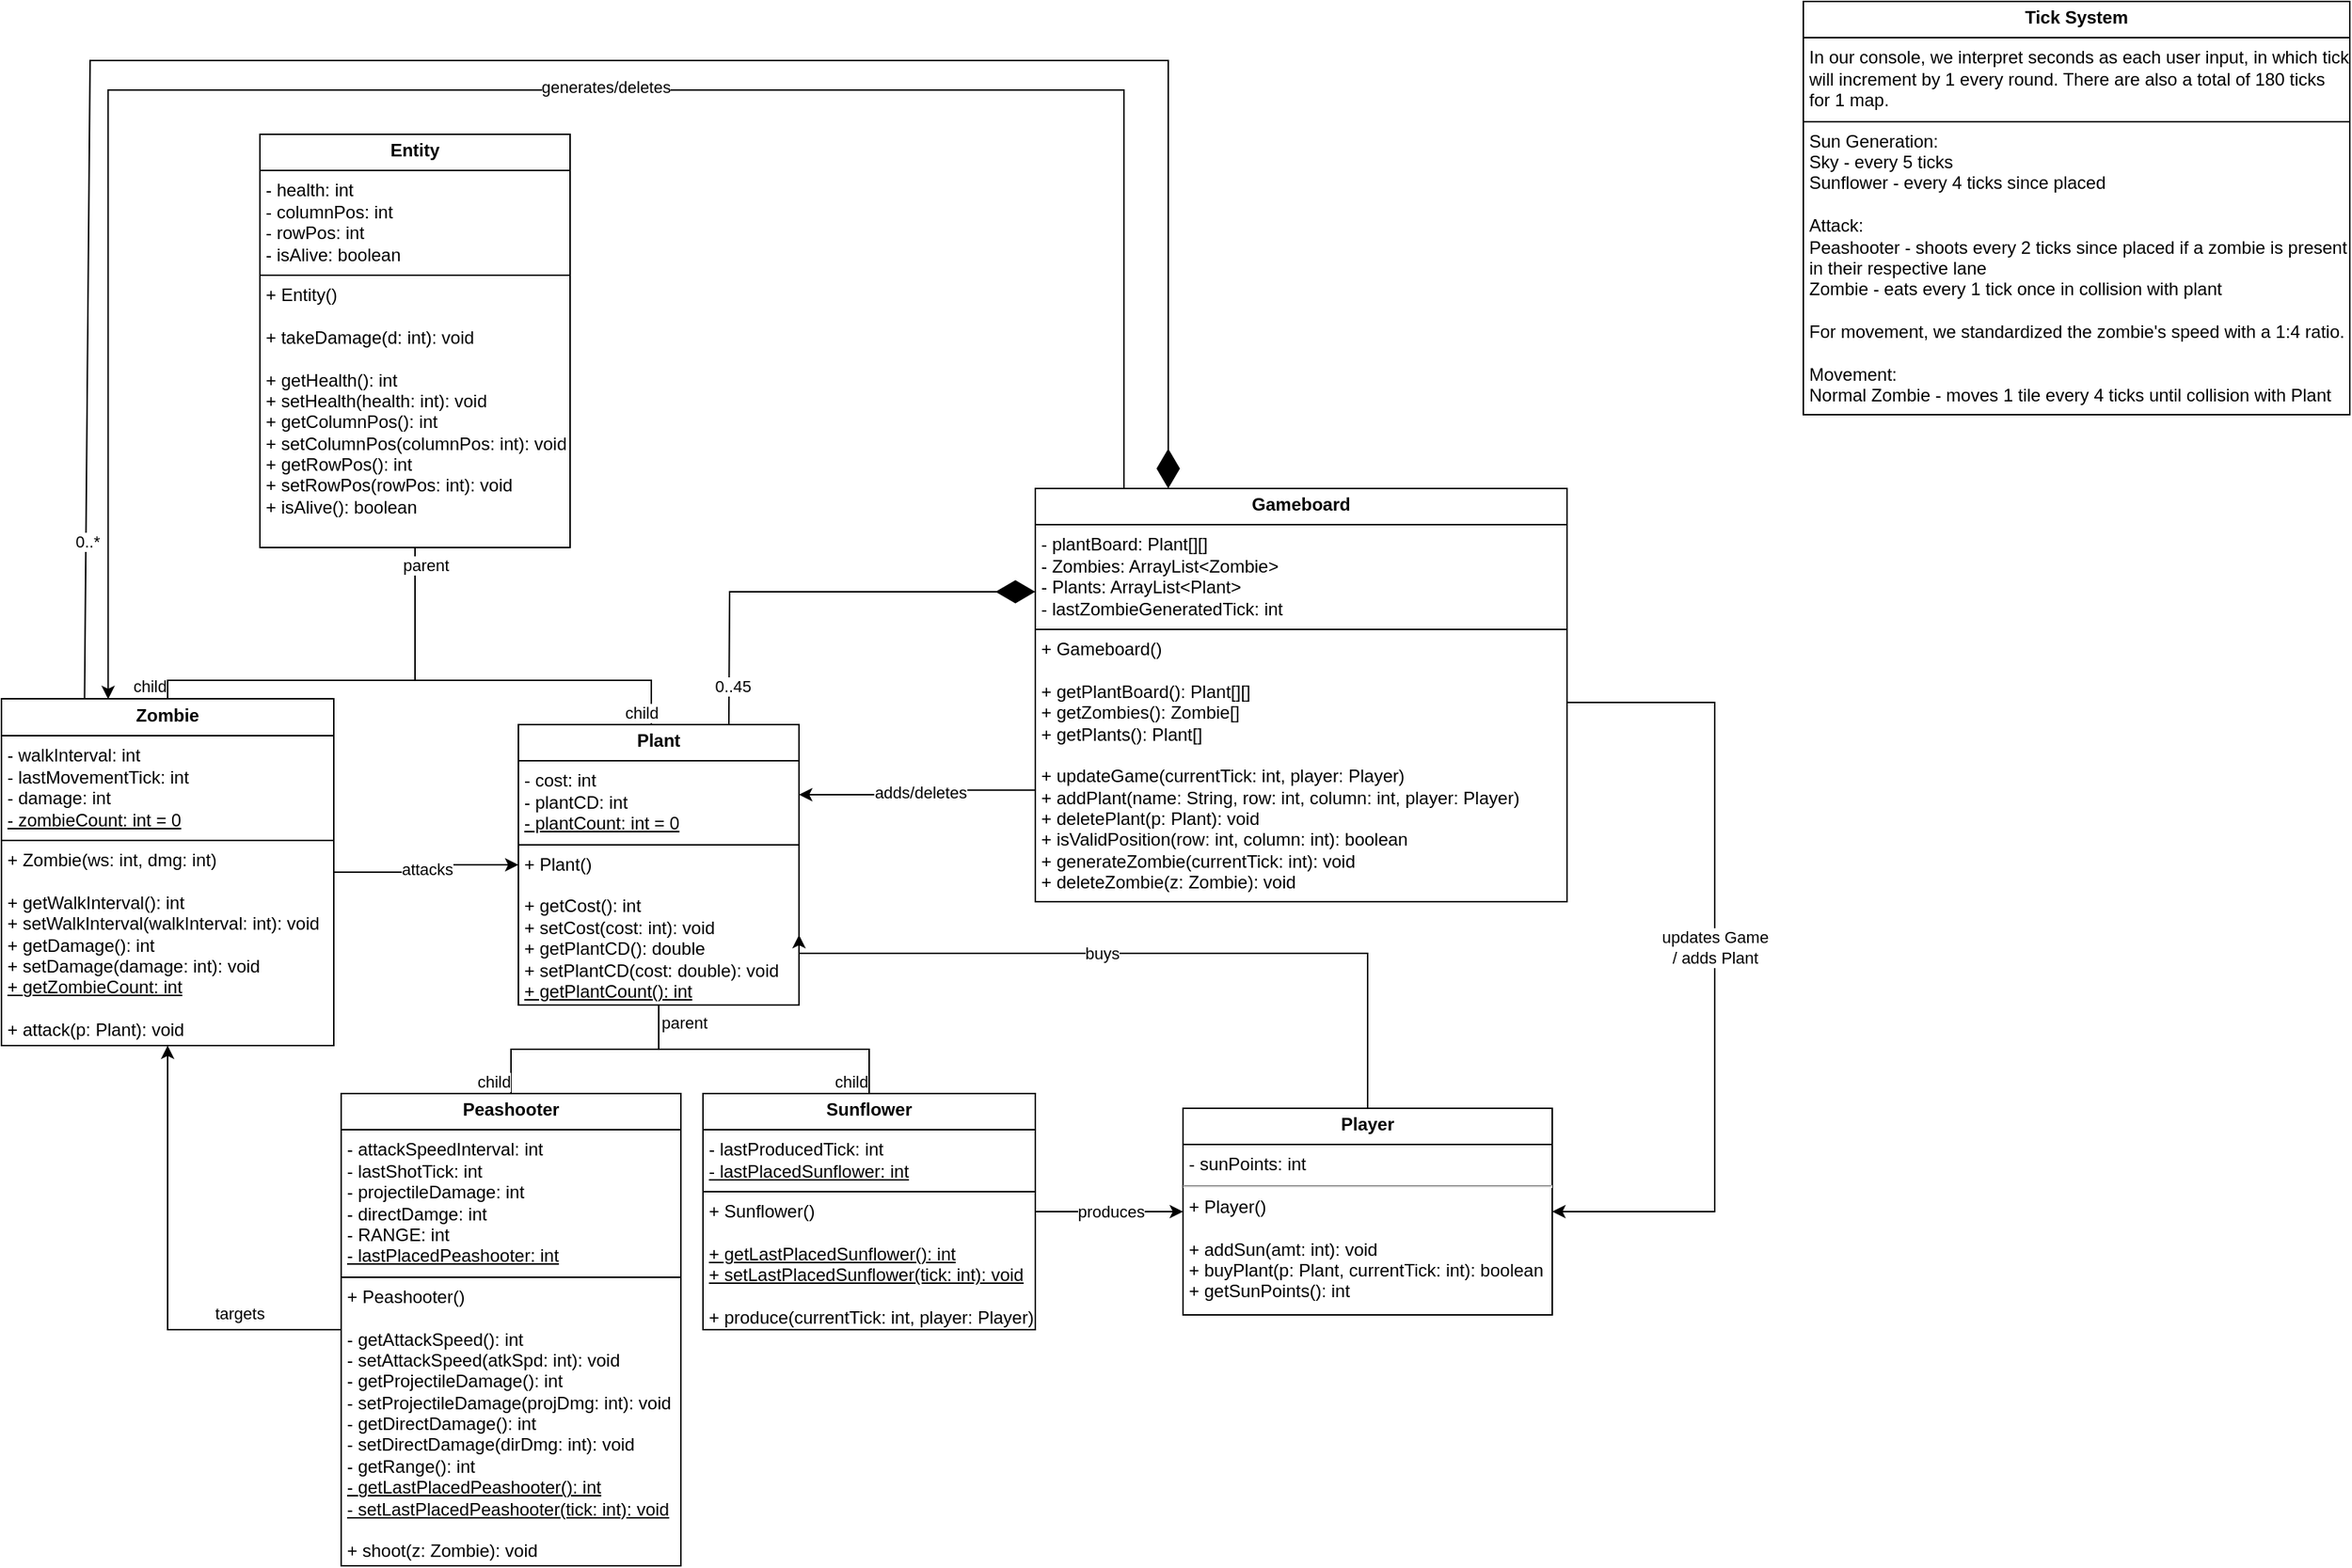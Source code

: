 <mxfile version="27.1.6">
  <diagram name="Page-1" id="AuNc6BZO7mdUp554OBDK">
    <mxGraphModel dx="910" dy="617" grid="1" gridSize="10" guides="1" tooltips="1" connect="1" arrows="1" fold="1" page="1" pageScale="1" pageWidth="850" pageHeight="1100" math="0" shadow="0">
      <root>
        <mxCell id="0" />
        <mxCell id="1" parent="0" />
        <mxCell id="_mTOTLMzt6c6n2JIkeBS-13" style="edgeStyle=orthogonalEdgeStyle;rounded=0;orthogonalLoop=1;jettySize=auto;html=1;" parent="1" source="D2L2RN3ftPsfoAhuBLj_-5" target="D2L2RN3ftPsfoAhuBLj_-6" edge="1">
          <mxGeometry relative="1" as="geometry" />
        </mxCell>
        <mxCell id="_mTOTLMzt6c6n2JIkeBS-14" value="attacks" style="edgeLabel;html=1;align=center;verticalAlign=middle;resizable=0;points=[];" parent="_mTOTLMzt6c6n2JIkeBS-13" vertex="1" connectable="0">
          <mxGeometry x="-0.001" relative="1" as="geometry">
            <mxPoint as="offset" />
          </mxGeometry>
        </mxCell>
        <mxCell id="D2L2RN3ftPsfoAhuBLj_-5" value="&lt;p style=&quot;margin:0px;margin-top:4px;text-align:center;&quot;&gt;&lt;b&gt;Zombie&lt;/b&gt;&lt;/p&gt;&lt;hr size=&quot;1&quot; style=&quot;border-style:solid;&quot;&gt;&lt;p style=&quot;margin:0px;margin-left:4px;&quot;&gt;- walkInterval: int&lt;/p&gt;&lt;p style=&quot;margin:0px;margin-left:4px;&quot;&gt;- lastMovementTick: int&lt;/p&gt;&lt;p style=&quot;margin:0px;margin-left:4px;&quot;&gt;- damage: int&lt;/p&gt;&lt;p style=&quot;margin:0px;margin-left:4px;&quot;&gt;&lt;u&gt;- zombieCount: int = 0&lt;/u&gt;&lt;/p&gt;&lt;hr size=&quot;1&quot; style=&quot;border-style:solid;&quot;&gt;&lt;p style=&quot;margin:0px;margin-left:4px;&quot;&gt;+ Zombie(ws: int, dmg: int)&lt;/p&gt;&lt;p style=&quot;margin:0px;margin-left:4px;&quot;&gt;&lt;br&gt;&lt;/p&gt;&lt;p style=&quot;margin:0px;margin-left:4px;&quot;&gt;+ getWalkInterval(): int&lt;/p&gt;&lt;p style=&quot;margin:0px;margin-left:4px;&quot;&gt;+ setWalkInterval(walkInterval: int): void&lt;/p&gt;&lt;p style=&quot;margin: 0px 0px 0px 4px;&quot;&gt;+ getDamage(): int&lt;/p&gt;&lt;p style=&quot;margin: 0px 0px 0px 4px;&quot;&gt;+ setDamage(damage: int): void&lt;/p&gt;&lt;p style=&quot;margin: 0px 0px 0px 4px;&quot;&gt;&lt;u&gt;+ getZombieCount: int&lt;/u&gt;&lt;br&gt;&lt;/p&gt;&lt;p style=&quot;margin: 0px 0px 0px 4px;&quot;&gt;&lt;br&gt;&lt;/p&gt;&lt;p style=&quot;margin: 0px 0px 0px 4px;&quot;&gt;+ attack(p: Plant): void&lt;/p&gt;" style="verticalAlign=top;align=left;overflow=fill;html=1;whiteSpace=wrap;" parent="1" vertex="1">
          <mxGeometry x="240" y="512.5" width="225" height="235" as="geometry" />
        </mxCell>
        <mxCell id="D2L2RN3ftPsfoAhuBLj_-6" value="&lt;p style=&quot;margin:0px;margin-top:4px;text-align:center;&quot;&gt;&lt;b&gt;Plant&lt;/b&gt;&lt;/p&gt;&lt;hr size=&quot;1&quot; style=&quot;border-style:solid;&quot;&gt;&lt;p style=&quot;margin:0px;margin-left:4px;&quot;&gt;- cost: int&lt;/p&gt;&lt;p style=&quot;margin:0px;margin-left:4px;&quot;&gt;- plantCD: int&lt;/p&gt;&lt;p style=&quot;margin:0px;margin-left:4px;&quot;&gt;&lt;u&gt;- plantCount: int = 0&lt;/u&gt;&lt;/p&gt;&lt;hr size=&quot;1&quot; style=&quot;border-style:solid;&quot;&gt;&lt;p style=&quot;margin:0px;margin-left:4px;&quot;&gt;+ Plant()&lt;/p&gt;&lt;p style=&quot;margin:0px;margin-left:4px;&quot;&gt;&lt;br&gt;&lt;/p&gt;&lt;p style=&quot;margin:0px;margin-left:4px;&quot;&gt;+ getCost(): int&lt;/p&gt;&lt;p style=&quot;margin:0px;margin-left:4px;&quot;&gt;+ setCost(cost: int): void&lt;/p&gt;&lt;p style=&quot;margin: 0px 0px 0px 4px;&quot;&gt;+ getPlantCD(): double&lt;/p&gt;&lt;p style=&quot;margin: 0px 0px 0px 4px;&quot;&gt;+ setPlantCD(cost: double): void&lt;/p&gt;&lt;p style=&quot;margin: 0px 0px 0px 4px;&quot;&gt;&lt;u&gt;+ getPlantCount(): int&lt;/u&gt;&lt;/p&gt;" style="verticalAlign=top;align=left;overflow=fill;html=1;whiteSpace=wrap;" parent="1" vertex="1">
          <mxGeometry x="590" y="530" width="190" height="190" as="geometry" />
        </mxCell>
        <mxCell id="_mTOTLMzt6c6n2JIkeBS-1" style="edgeStyle=orthogonalEdgeStyle;rounded=0;orthogonalLoop=1;jettySize=auto;html=1;" parent="1" source="D2L2RN3ftPsfoAhuBLj_-7" target="D2L2RN3ftPsfoAhuBLj_-12" edge="1">
          <mxGeometry relative="1" as="geometry" />
        </mxCell>
        <mxCell id="_mTOTLMzt6c6n2JIkeBS-2" value="produces" style="edgeLabel;html=1;align=center;verticalAlign=middle;resizable=0;points=[];" parent="_mTOTLMzt6c6n2JIkeBS-1" vertex="1" connectable="0">
          <mxGeometry x="0.008" y="2" relative="1" as="geometry">
            <mxPoint y="2" as="offset" />
          </mxGeometry>
        </mxCell>
        <mxCell id="D2L2RN3ftPsfoAhuBLj_-7" value="&lt;p style=&quot;margin:0px;margin-top:4px;text-align:center;&quot;&gt;&lt;b&gt;Sunflower&lt;/b&gt;&lt;/p&gt;&lt;hr size=&quot;1&quot; style=&quot;border-style:solid;&quot;&gt;&lt;p style=&quot;margin:0px;margin-left:4px;&quot;&gt;- lastProducedTick: int&lt;/p&gt;&lt;p style=&quot;margin:0px;margin-left:4px;&quot;&gt;&lt;u&gt;- lastPlacedSunflower: int&lt;/u&gt;&lt;/p&gt;&lt;hr size=&quot;1&quot; style=&quot;border-style:solid;&quot;&gt;&lt;p style=&quot;margin:0px;margin-left:4px;&quot;&gt;+ Sunflower()&lt;/p&gt;&lt;p style=&quot;margin:0px;margin-left:4px;&quot;&gt;&lt;br&gt;&lt;/p&gt;&lt;p style=&quot;margin:0px;margin-left:4px;&quot;&gt;&lt;u&gt;+ getLastPlacedSunflower(): int&lt;/u&gt;&lt;/p&gt;&lt;p style=&quot;margin:0px;margin-left:4px;&quot;&gt;&lt;u&gt;+ setLastPlacedSunflower(tick: int): void&lt;/u&gt;&lt;/p&gt;&lt;p style=&quot;margin:0px;margin-left:4px;&quot;&gt;&lt;br&gt;&lt;/p&gt;&lt;p style=&quot;margin:0px;margin-left:4px;&quot;&gt;+ produce(currentTick: int, player: Player)&lt;/p&gt;&lt;p style=&quot;margin:0px;margin-left:4px;&quot;&gt;&lt;br&gt;&lt;/p&gt;&lt;p style=&quot;margin:0px;margin-left:4px;&quot;&gt;&lt;br&gt;&lt;/p&gt;" style="verticalAlign=top;align=left;overflow=fill;html=1;whiteSpace=wrap;" parent="1" vertex="1">
          <mxGeometry x="715" y="780" width="225" height="160" as="geometry" />
        </mxCell>
        <mxCell id="D2L2RN3ftPsfoAhuBLj_-8" value="&lt;p style=&quot;margin:0px;margin-top:4px;text-align:center;&quot;&gt;&lt;b&gt;Entity&lt;/b&gt;&lt;/p&gt;&lt;hr size=&quot;1&quot; style=&quot;border-style:solid;&quot;&gt;&lt;p style=&quot;margin:0px;margin-left:4px;&quot;&gt;- health: int&lt;/p&gt;&lt;p style=&quot;margin:0px;margin-left:4px;&quot;&gt;- columnPos: int&lt;/p&gt;&lt;p style=&quot;margin:0px;margin-left:4px;&quot;&gt;- rowPos: int&lt;/p&gt;&lt;p style=&quot;margin:0px;margin-left:4px;&quot;&gt;- isAlive: boolean&lt;/p&gt;&lt;hr size=&quot;1&quot; style=&quot;border-style:solid;&quot;&gt;&lt;p style=&quot;margin:0px;margin-left:4px;&quot;&gt;+ Entity()&lt;/p&gt;&lt;p style=&quot;margin:0px;margin-left:4px;&quot;&gt;&lt;br&gt;&lt;/p&gt;&lt;p style=&quot;margin:0px;margin-left:4px;&quot;&gt;+ takeDamage(d: int): void&lt;/p&gt;&lt;p style=&quot;margin:0px;margin-left:4px;&quot;&gt;&lt;br&gt;&lt;/p&gt;&lt;p style=&quot;margin:0px;margin-left:4px;&quot;&gt;+ getHealth(): int&lt;/p&gt;&lt;p style=&quot;margin:0px;margin-left:4px;&quot;&gt;+ setHealth(health: int): void&lt;/p&gt;&lt;p style=&quot;margin: 0px 0px 0px 4px;&quot;&gt;+ getColumnPos(): int&lt;/p&gt;&lt;p style=&quot;margin: 0px 0px 0px 4px;&quot;&gt;+ setColumnPos(columnPos: int): void&lt;/p&gt;&lt;p style=&quot;margin: 0px 0px 0px 4px;&quot;&gt;+ getRowPos(): int&lt;/p&gt;&lt;p style=&quot;margin: 0px 0px 0px 4px;&quot;&gt;+ setRowPos(rowPos: int): void&lt;/p&gt;&lt;p style=&quot;margin: 0px 0px 0px 4px;&quot;&gt;+ isAlive(): boolean&lt;/p&gt;" style="verticalAlign=top;align=left;overflow=fill;html=1;whiteSpace=wrap;" parent="1" vertex="1">
          <mxGeometry x="415" y="130" width="210" height="280" as="geometry" />
        </mxCell>
        <mxCell id="D2L2RN3ftPsfoAhuBLj_-9" style="edgeStyle=orthogonalEdgeStyle;rounded=0;orthogonalLoop=1;jettySize=auto;html=1;entryX=0.5;entryY=1;entryDx=0;entryDy=0;" parent="1" source="D2L2RN3ftPsfoAhuBLj_-11" target="D2L2RN3ftPsfoAhuBLj_-5" edge="1">
          <mxGeometry relative="1" as="geometry">
            <mxPoint x="368" y="680" as="targetPoint" />
          </mxGeometry>
        </mxCell>
        <mxCell id="D2L2RN3ftPsfoAhuBLj_-10" value="targets" style="edgeLabel;html=1;align=center;verticalAlign=middle;resizable=0;points=[];" parent="D2L2RN3ftPsfoAhuBLj_-9" connectable="0" vertex="1">
          <mxGeometry x="-0.031" y="-1" relative="1" as="geometry">
            <mxPoint x="47" y="21" as="offset" />
          </mxGeometry>
        </mxCell>
        <mxCell id="D2L2RN3ftPsfoAhuBLj_-11" value="&lt;p style=&quot;margin:0px;margin-top:4px;text-align:center;&quot;&gt;&lt;b&gt;Peashooter&lt;/b&gt;&lt;/p&gt;&lt;hr size=&quot;1&quot; style=&quot;border-style:solid;&quot;&gt;&lt;p style=&quot;margin:0px;margin-left:4px;&quot;&gt;- attackSpeedInterval: int&lt;/p&gt;&lt;p style=&quot;margin:0px;margin-left:4px;&quot;&gt;- lastShotTick: int&lt;/p&gt;&lt;p style=&quot;margin:0px;margin-left:4px;&quot;&gt;- projectileDamage: int&lt;/p&gt;&lt;p style=&quot;margin:0px;margin-left:4px;&quot;&gt;- directDamge: int&lt;/p&gt;&lt;p style=&quot;margin:0px;margin-left:4px;&quot;&gt;- RANGE: int&lt;/p&gt;&lt;p style=&quot;margin:0px;margin-left:4px;&quot;&gt;&lt;u&gt;- lastPlacedPeashooter: int&lt;/u&gt;&lt;/p&gt;&lt;hr size=&quot;1&quot; style=&quot;border-style:solid;&quot;&gt;&lt;p style=&quot;margin:0px;margin-left:4px;&quot;&gt;+ Peashooter()&lt;/p&gt;&lt;p style=&quot;margin:0px;margin-left:4px;&quot;&gt;&lt;br&gt;&lt;/p&gt;&lt;p style=&quot;margin: 0px 0px 0px 4px;&quot;&gt;- getAttackSpeed(): int&lt;/p&gt;&lt;p style=&quot;margin: 0px 0px 0px 4px;&quot;&gt;- setAttackSpeed(atkSpd: int): void&lt;/p&gt;&lt;p style=&quot;margin: 0px 0px 0px 4px;&quot;&gt;- getProjectileDamage(): int&lt;/p&gt;&lt;p style=&quot;margin: 0px 0px 0px 4px;&quot;&gt;- setProjectileDamage(projDmg: int): void&lt;/p&gt;&lt;p style=&quot;margin: 0px 0px 0px 4px;&quot;&gt;- getDirectDamage(): int&lt;/p&gt;&lt;p style=&quot;margin: 0px 0px 0px 4px;&quot;&gt;- setDirectDamage(dirDmg: int): void&lt;/p&gt;&lt;p style=&quot;margin: 0px 0px 0px 4px;&quot;&gt;&lt;span style=&quot;background-color: transparent; color: light-dark(rgb(0, 0, 0), rgb(255, 255, 255));&quot;&gt;- getRange(): int&lt;/span&gt;&lt;/p&gt;&lt;p style=&quot;margin: 0px 0px 0px 4px;&quot;&gt;&lt;span style=&quot;background-color: transparent; color: light-dark(rgb(0, 0, 0), rgb(255, 255, 255));&quot;&gt;&lt;u&gt;- getLastPlacedPeashooter(): int&lt;/u&gt;&lt;/span&gt;&lt;/p&gt;&lt;p style=&quot;margin: 0px 0px 0px 4px;&quot;&gt;&lt;u&gt;- setLastPlacedPeashooter(tick: int): void&lt;/u&gt;&lt;span style=&quot;background-color: transparent; color: light-dark(rgb(0, 0, 0), rgb(255, 255, 255));&quot;&gt;&lt;br&gt;&lt;/span&gt;&lt;/p&gt;&lt;p style=&quot;margin: 0px 0px 0px 4px;&quot;&gt;&lt;span style=&quot;background-color: transparent; color: light-dark(rgb(0, 0, 0), rgb(255, 255, 255));&quot;&gt;&lt;br&gt;&lt;/span&gt;&lt;/p&gt;&lt;p style=&quot;margin: 0px 0px 0px 4px;&quot;&gt;+ shoot(z: Zombie): void&lt;/p&gt;" style="verticalAlign=top;align=left;overflow=fill;html=1;whiteSpace=wrap;" parent="1" vertex="1">
          <mxGeometry x="470" y="780" width="230" height="320" as="geometry" />
        </mxCell>
        <mxCell id="_mTOTLMzt6c6n2JIkeBS-3" style="edgeStyle=orthogonalEdgeStyle;rounded=0;orthogonalLoop=1;jettySize=auto;html=1;exitX=1;exitY=0.5;exitDx=0;exitDy=0;entryX=1;entryY=0.5;entryDx=0;entryDy=0;" parent="1" source="D2L2RN3ftPsfoAhuBLj_-25" target="D2L2RN3ftPsfoAhuBLj_-12" edge="1">
          <mxGeometry relative="1" as="geometry">
            <mxPoint x="1330" y="620" as="targetPoint" />
            <Array as="points">
              <mxPoint x="1300" y="515" />
              <mxPoint x="1400" y="515" />
              <mxPoint x="1400" y="860" />
            </Array>
          </mxGeometry>
        </mxCell>
        <mxCell id="_mTOTLMzt6c6n2JIkeBS-4" value="updates Game&lt;div&gt;/ adds Plant&lt;/div&gt;" style="edgeLabel;html=1;align=center;verticalAlign=middle;resizable=0;points=[];" parent="_mTOTLMzt6c6n2JIkeBS-3" vertex="1" connectable="0">
          <mxGeometry x="-0.43" y="4" relative="1" as="geometry">
            <mxPoint x="-4" y="111" as="offset" />
          </mxGeometry>
        </mxCell>
        <mxCell id="_mTOTLMzt6c6n2JIkeBS-5" style="edgeStyle=orthogonalEdgeStyle;rounded=0;orthogonalLoop=1;jettySize=auto;html=1;entryX=1;entryY=0.75;entryDx=0;entryDy=0;exitX=0.5;exitY=0;exitDx=0;exitDy=0;" parent="1" source="D2L2RN3ftPsfoAhuBLj_-12" target="D2L2RN3ftPsfoAhuBLj_-6" edge="1">
          <mxGeometry relative="1" as="geometry">
            <mxPoint x="810" y="640" as="targetPoint" />
            <Array as="points">
              <mxPoint x="1165" y="685" />
            </Array>
          </mxGeometry>
        </mxCell>
        <mxCell id="_mTOTLMzt6c6n2JIkeBS-6" value="buys" style="edgeLabel;html=1;align=center;verticalAlign=middle;resizable=0;points=[];" parent="_mTOTLMzt6c6n2JIkeBS-5" vertex="1" connectable="0">
          <mxGeometry x="-0.152" y="-5" relative="1" as="geometry">
            <mxPoint x="-72" y="5" as="offset" />
          </mxGeometry>
        </mxCell>
        <mxCell id="D2L2RN3ftPsfoAhuBLj_-12" value="&lt;p style=&quot;margin:0px;margin-top:4px;text-align:center;&quot;&gt;&lt;b&gt;Player&lt;/b&gt;&lt;/p&gt;&lt;hr size=&quot;1&quot; style=&quot;border-style:solid;&quot;&gt;&lt;p style=&quot;margin:0px;margin-left:4px;&quot;&gt;&lt;span style=&quot;background-color: transparent; color: light-dark(rgb(0, 0, 0), rgb(255, 255, 255));&quot;&gt;- sunPoints: int&lt;/span&gt;&lt;/p&gt;&lt;hr&gt;&lt;p style=&quot;margin:0px;margin-left:4px;&quot;&gt;+ Player()&lt;/p&gt;&lt;p style=&quot;margin:0px;margin-left:4px;&quot;&gt;&lt;br&gt;&lt;/p&gt;&lt;p style=&quot;margin:0px;margin-left:4px;&quot;&gt;+ addSun(amt: int): void&lt;/p&gt;&lt;p style=&quot;margin:0px;margin-left:4px;&quot;&gt;+ buyPlant(p: Plant, currentTick: int): boolean&lt;/p&gt;&lt;p style=&quot;margin:0px;margin-left:4px;&quot;&gt;+ getSunPoints(): int&lt;/p&gt;&lt;p style=&quot;margin:0px;margin-left:4px;&quot;&gt;&lt;br&gt;&lt;/p&gt;" style="verticalAlign=top;align=left;overflow=fill;html=1;whiteSpace=wrap;" parent="1" vertex="1">
          <mxGeometry x="1040" y="790" width="250" height="140" as="geometry" />
        </mxCell>
        <mxCell id="D2L2RN3ftPsfoAhuBLj_-13" value="" style="endArrow=none;html=1;edgeStyle=orthogonalEdgeStyle;rounded=0;exitX=0.5;exitY=1;exitDx=0;exitDy=0;entryX=0.5;entryY=0;entryDx=0;entryDy=0;" parent="1" source="D2L2RN3ftPsfoAhuBLj_-8" target="D2L2RN3ftPsfoAhuBLj_-6" edge="1">
          <mxGeometry relative="1" as="geometry">
            <mxPoint x="555" y="484.5" as="sourcePoint" />
            <mxPoint x="715" y="484.5" as="targetPoint" />
            <Array as="points">
              <mxPoint x="520" y="500" />
              <mxPoint x="680" y="500" />
            </Array>
          </mxGeometry>
        </mxCell>
        <mxCell id="D2L2RN3ftPsfoAhuBLj_-15" value="child" style="edgeLabel;resizable=0;html=1;align=right;verticalAlign=bottom;" parent="D2L2RN3ftPsfoAhuBLj_-13" connectable="0" vertex="1">
          <mxGeometry x="1" relative="1" as="geometry" />
        </mxCell>
        <mxCell id="D2L2RN3ftPsfoAhuBLj_-16" value="" style="endArrow=none;html=1;edgeStyle=orthogonalEdgeStyle;rounded=0;exitX=0.5;exitY=1;exitDx=0;exitDy=0;entryX=0.5;entryY=0;entryDx=0;entryDy=0;" parent="1" source="D2L2RN3ftPsfoAhuBLj_-8" target="D2L2RN3ftPsfoAhuBLj_-5" edge="1">
          <mxGeometry relative="1" as="geometry">
            <mxPoint x="520" y="470" as="sourcePoint" />
            <mxPoint x="683" y="560" as="targetPoint" />
            <Array as="points">
              <mxPoint x="510" y="500" />
              <mxPoint x="368" y="500" />
            </Array>
          </mxGeometry>
        </mxCell>
        <mxCell id="D2L2RN3ftPsfoAhuBLj_-17" value="parent" style="edgeLabel;resizable=0;html=1;align=left;verticalAlign=bottom;" parent="D2L2RN3ftPsfoAhuBLj_-16" connectable="0" vertex="1">
          <mxGeometry x="-1" relative="1" as="geometry">
            <mxPoint x="-10" y="20" as="offset" />
          </mxGeometry>
        </mxCell>
        <mxCell id="D2L2RN3ftPsfoAhuBLj_-18" value="child" style="edgeLabel;resizable=0;html=1;align=right;verticalAlign=bottom;" parent="D2L2RN3ftPsfoAhuBLj_-16" connectable="0" vertex="1">
          <mxGeometry x="1" relative="1" as="geometry" />
        </mxCell>
        <mxCell id="D2L2RN3ftPsfoAhuBLj_-19" value="" style="endArrow=none;html=1;edgeStyle=orthogonalEdgeStyle;rounded=0;exitX=0.5;exitY=1;exitDx=0;exitDy=0;entryX=0.5;entryY=0;entryDx=0;entryDy=0;" parent="1" source="D2L2RN3ftPsfoAhuBLj_-6" target="D2L2RN3ftPsfoAhuBLj_-11" edge="1">
          <mxGeometry relative="1" as="geometry">
            <mxPoint x="652" y="660" as="sourcePoint" />
            <mxPoint x="510" y="750" as="targetPoint" />
          </mxGeometry>
        </mxCell>
        <mxCell id="D2L2RN3ftPsfoAhuBLj_-20" value="parent" style="edgeLabel;resizable=0;html=1;align=left;verticalAlign=bottom;" parent="D2L2RN3ftPsfoAhuBLj_-19" connectable="0" vertex="1">
          <mxGeometry x="-1" relative="1" as="geometry">
            <mxPoint y="20" as="offset" />
          </mxGeometry>
        </mxCell>
        <mxCell id="D2L2RN3ftPsfoAhuBLj_-21" value="child" style="edgeLabel;resizable=0;html=1;align=right;verticalAlign=bottom;" parent="D2L2RN3ftPsfoAhuBLj_-19" connectable="0" vertex="1">
          <mxGeometry x="1" relative="1" as="geometry" />
        </mxCell>
        <mxCell id="D2L2RN3ftPsfoAhuBLj_-22" value="" style="endArrow=none;html=1;edgeStyle=orthogonalEdgeStyle;rounded=0;exitX=0.5;exitY=1;exitDx=0;exitDy=0;entryX=0.5;entryY=0;entryDx=0;entryDy=0;" parent="1" source="D2L2RN3ftPsfoAhuBLj_-6" target="D2L2RN3ftPsfoAhuBLj_-7" edge="1">
          <mxGeometry relative="1" as="geometry">
            <mxPoint x="683" y="670" as="sourcePoint" />
            <mxPoint x="563" y="720" as="targetPoint" />
          </mxGeometry>
        </mxCell>
        <mxCell id="D2L2RN3ftPsfoAhuBLj_-24" value="child" style="edgeLabel;resizable=0;html=1;align=right;verticalAlign=bottom;" parent="D2L2RN3ftPsfoAhuBLj_-22" connectable="0" vertex="1">
          <mxGeometry x="1" relative="1" as="geometry" />
        </mxCell>
        <mxCell id="skNhSacbo6ENuIaF4UDm-2" style="edgeStyle=orthogonalEdgeStyle;rounded=0;orthogonalLoop=1;jettySize=auto;html=1;entryX=1;entryY=0.25;entryDx=0;entryDy=0;exitX=-0.001;exitY=0.73;exitDx=0;exitDy=0;exitPerimeter=0;" edge="1" parent="1" source="D2L2RN3ftPsfoAhuBLj_-25" target="D2L2RN3ftPsfoAhuBLj_-6">
          <mxGeometry relative="1" as="geometry">
            <mxPoint x="930" y="575" as="sourcePoint" />
          </mxGeometry>
        </mxCell>
        <mxCell id="skNhSacbo6ENuIaF4UDm-3" value="adds/deletes" style="edgeLabel;html=1;align=center;verticalAlign=middle;resizable=0;points=[];" vertex="1" connectable="0" parent="skNhSacbo6ENuIaF4UDm-2">
          <mxGeometry x="-0.043" y="1" relative="1" as="geometry">
            <mxPoint as="offset" />
          </mxGeometry>
        </mxCell>
        <mxCell id="D2L2RN3ftPsfoAhuBLj_-25" value="&lt;p style=&quot;margin:0px;margin-top:4px;text-align:center;&quot;&gt;&lt;b&gt;Gameboard&lt;/b&gt;&lt;/p&gt;&lt;hr size=&quot;1&quot; style=&quot;border-style:solid;&quot;&gt;&lt;p style=&quot;margin:0px;margin-left:4px;&quot;&gt;&lt;span style=&quot;background-color: transparent; color: light-dark(rgb(0, 0, 0), rgb(255, 255, 255));&quot;&gt;- plantBoard: Plant[][]&lt;/span&gt;&lt;/p&gt;&lt;p style=&quot;margin:0px;margin-left:4px;&quot;&gt;- Zombies: ArrayList&amp;lt;Zombie&amp;gt;&lt;/p&gt;&lt;p style=&quot;margin:0px;margin-left:4px;&quot;&gt;- Plants: ArrayList&amp;lt;Plant&amp;gt;&lt;/p&gt;&lt;p style=&quot;margin:0px;margin-left:4px;&quot;&gt;- lastZombieGeneratedTick: int&lt;/p&gt;&lt;hr size=&quot;1&quot; style=&quot;border-style:solid;&quot;&gt;&lt;p style=&quot;margin:0px;margin-left:4px;&quot;&gt;+ Gameboard()&lt;/p&gt;&lt;p style=&quot;margin:0px;margin-left:4px;&quot;&gt;&lt;br&gt;&lt;/p&gt;&lt;p style=&quot;margin:0px;margin-left:4px;&quot;&gt;+ getPlantBoard(): Plant[][]&lt;/p&gt;&lt;p style=&quot;margin:0px;margin-left:4px;&quot;&gt;+ getZombies(): Zombie[]&lt;/p&gt;&lt;p style=&quot;margin:0px;margin-left:4px;&quot;&gt;+ getPlants(): Plant[]&lt;/p&gt;&lt;p style=&quot;margin:0px;margin-left:4px;&quot;&gt;&lt;br&gt;&lt;/p&gt;&lt;p style=&quot;margin:0px;margin-left:4px;&quot;&gt;&lt;span style=&quot;white-space-collapse: preserve;&quot;&gt;+ updateGame(currentTick: int, player: Player)&lt;/span&gt;&lt;/p&gt;&lt;p style=&quot;margin:0px;margin-left:4px;&quot;&gt;&lt;span style=&quot;white-space-collapse: preserve;&quot; class=&quot;x3jgonx&quot;&gt;+ addPlant(name: String, row: int, column: int, player: Player)&lt;/span&gt;&lt;/p&gt;&lt;p style=&quot;margin:0px;margin-left:4px;&quot;&gt;&lt;span style=&quot;white-space-collapse: preserve;&quot; class=&quot;x3jgonx&quot;&gt;+ deletePlant(p: Plant): void&lt;/span&gt;&lt;/p&gt;&lt;p style=&quot;margin:0px;margin-left:4px;&quot;&gt;&lt;span style=&quot;white-space-collapse: preserve;&quot; class=&quot;x3jgonx&quot;&gt;+ isValidPosition(row: int, column: int): boolean&lt;/span&gt;&lt;/p&gt;&lt;p style=&quot;margin:0px;margin-left:4px;&quot;&gt;+ generateZombie(currentTick: int): void&lt;/p&gt;&lt;p style=&quot;margin:0px;margin-left:4px;&quot;&gt;+ deleteZombie(z: Zombie): void&lt;/p&gt;" style="verticalAlign=top;align=left;overflow=fill;html=1;whiteSpace=wrap;" parent="1" vertex="1">
          <mxGeometry x="940" y="370" width="360" height="280" as="geometry" />
        </mxCell>
        <mxCell id="D2L2RN3ftPsfoAhuBLj_-34" value="&lt;p style=&quot;margin:0px;margin-top:4px;text-align:center;&quot;&gt;&lt;b&gt;Tick System&lt;/b&gt;&lt;/p&gt;&lt;hr size=&quot;1&quot; style=&quot;border-style:solid;&quot;&gt;&lt;p style=&quot;margin:0px;margin-left:4px;&quot;&gt;In our console, we interpret seconds as each user input, in which tick will increment by 1 every round. There are also a total of 180 ticks for 1 map.&lt;/p&gt;&lt;hr size=&quot;1&quot; style=&quot;border-style:solid;&quot;&gt;&lt;p style=&quot;margin:0px;margin-left:4px;&quot;&gt;Sun Generation:&lt;/p&gt;&lt;p style=&quot;margin:0px;margin-left:4px;&quot;&gt;Sky - every 5 ticks&lt;/p&gt;&lt;p style=&quot;margin:0px;margin-left:4px;&quot;&gt;Sunflower - every 4 ticks since placed&lt;/p&gt;&lt;p style=&quot;margin:0px;margin-left:4px;&quot;&gt;&lt;br&gt;&lt;/p&gt;&lt;p style=&quot;margin:0px;margin-left:4px;&quot;&gt;Attack:&lt;/p&gt;&lt;p style=&quot;margin:0px;margin-left:4px;&quot;&gt;Peashooter - shoots every 2 ticks since placed if a zombie is present in their respective lane&lt;/p&gt;&lt;p style=&quot;margin:0px;margin-left:4px;&quot;&gt;Zombie - eats every 1 tick once in collision with plant&lt;/p&gt;&lt;p style=&quot;margin:0px;margin-left:4px;&quot;&gt;&lt;br&gt;&lt;/p&gt;&lt;p style=&quot;margin:0px;margin-left:4px;&quot;&gt;For movement, we standardized the zombie&#39;s speed with a 1:4 ratio.&amp;nbsp;&lt;/p&gt;&lt;p style=&quot;margin:0px;margin-left:4px;&quot;&gt;&lt;br&gt;&lt;/p&gt;&lt;p style=&quot;margin:0px;margin-left:4px;&quot;&gt;Movement:&lt;/p&gt;&lt;p style=&quot;margin:0px;margin-left:4px;&quot;&gt;Normal Zombie - moves 1 tile every 4 ticks until collision with Plant&lt;/p&gt;" style="verticalAlign=top;align=left;overflow=fill;html=1;whiteSpace=wrap;" parent="1" vertex="1">
          <mxGeometry x="1460" y="40" width="370" height="280" as="geometry" />
        </mxCell>
        <mxCell id="_mTOTLMzt6c6n2JIkeBS-7" value="" style="endArrow=diamondThin;endFill=1;endSize=24;html=1;rounded=0;exitX=0.75;exitY=0;exitDx=0;exitDy=0;entryX=0;entryY=0.25;entryDx=0;entryDy=0;" parent="1" source="D2L2RN3ftPsfoAhuBLj_-6" target="D2L2RN3ftPsfoAhuBLj_-25" edge="1">
          <mxGeometry width="160" relative="1" as="geometry">
            <mxPoint x="750" y="470" as="sourcePoint" />
            <mxPoint x="910" y="470" as="targetPoint" />
            <Array as="points">
              <mxPoint x="733" y="440" />
            </Array>
          </mxGeometry>
        </mxCell>
        <mxCell id="_mTOTLMzt6c6n2JIkeBS-8" value="0..45" style="edgeLabel;html=1;align=center;verticalAlign=middle;resizable=0;points=[];" parent="_mTOTLMzt6c6n2JIkeBS-7" vertex="1" connectable="0">
          <mxGeometry x="-0.823" y="-2" relative="1" as="geometry">
            <mxPoint as="offset" />
          </mxGeometry>
        </mxCell>
        <mxCell id="_mTOTLMzt6c6n2JIkeBS-9" value="" style="endArrow=diamondThin;endFill=1;endSize=24;html=1;rounded=0;exitX=0.25;exitY=0;exitDx=0;exitDy=0;entryX=0.25;entryY=0;entryDx=0;entryDy=0;" parent="1" source="D2L2RN3ftPsfoAhuBLj_-5" target="D2L2RN3ftPsfoAhuBLj_-25" edge="1">
          <mxGeometry width="160" relative="1" as="geometry">
            <mxPoint x="310" y="515" as="sourcePoint" />
            <mxPoint x="525" y="428" as="targetPoint" />
            <Array as="points">
              <mxPoint x="300" y="80" />
              <mxPoint x="1030" y="80" />
            </Array>
          </mxGeometry>
        </mxCell>
        <mxCell id="_mTOTLMzt6c6n2JIkeBS-10" value="0..*" style="edgeLabel;html=1;align=center;verticalAlign=middle;resizable=0;points=[];" parent="_mTOTLMzt6c6n2JIkeBS-9" vertex="1" connectable="0">
          <mxGeometry x="-0.823" y="-2" relative="1" as="geometry">
            <mxPoint x="-2" y="22" as="offset" />
          </mxGeometry>
        </mxCell>
        <mxCell id="skNhSacbo6ENuIaF4UDm-4" style="edgeStyle=orthogonalEdgeStyle;rounded=0;orthogonalLoop=1;jettySize=auto;html=1;entryX=0.321;entryY=0.001;entryDx=0;entryDy=0;entryPerimeter=0;" edge="1" parent="1" target="D2L2RN3ftPsfoAhuBLj_-5">
          <mxGeometry relative="1" as="geometry">
            <mxPoint x="1000" y="370" as="sourcePoint" />
            <Array as="points">
              <mxPoint x="1000" y="370" />
              <mxPoint x="1000" y="100" />
              <mxPoint x="312" y="100" />
            </Array>
          </mxGeometry>
        </mxCell>
        <mxCell id="skNhSacbo6ENuIaF4UDm-5" value="generates/deletes" style="edgeLabel;html=1;align=center;verticalAlign=middle;resizable=0;points=[];" vertex="1" connectable="0" parent="skNhSacbo6ENuIaF4UDm-4">
          <mxGeometry x="-0.094" y="-2" relative="1" as="geometry">
            <mxPoint as="offset" />
          </mxGeometry>
        </mxCell>
      </root>
    </mxGraphModel>
  </diagram>
</mxfile>
